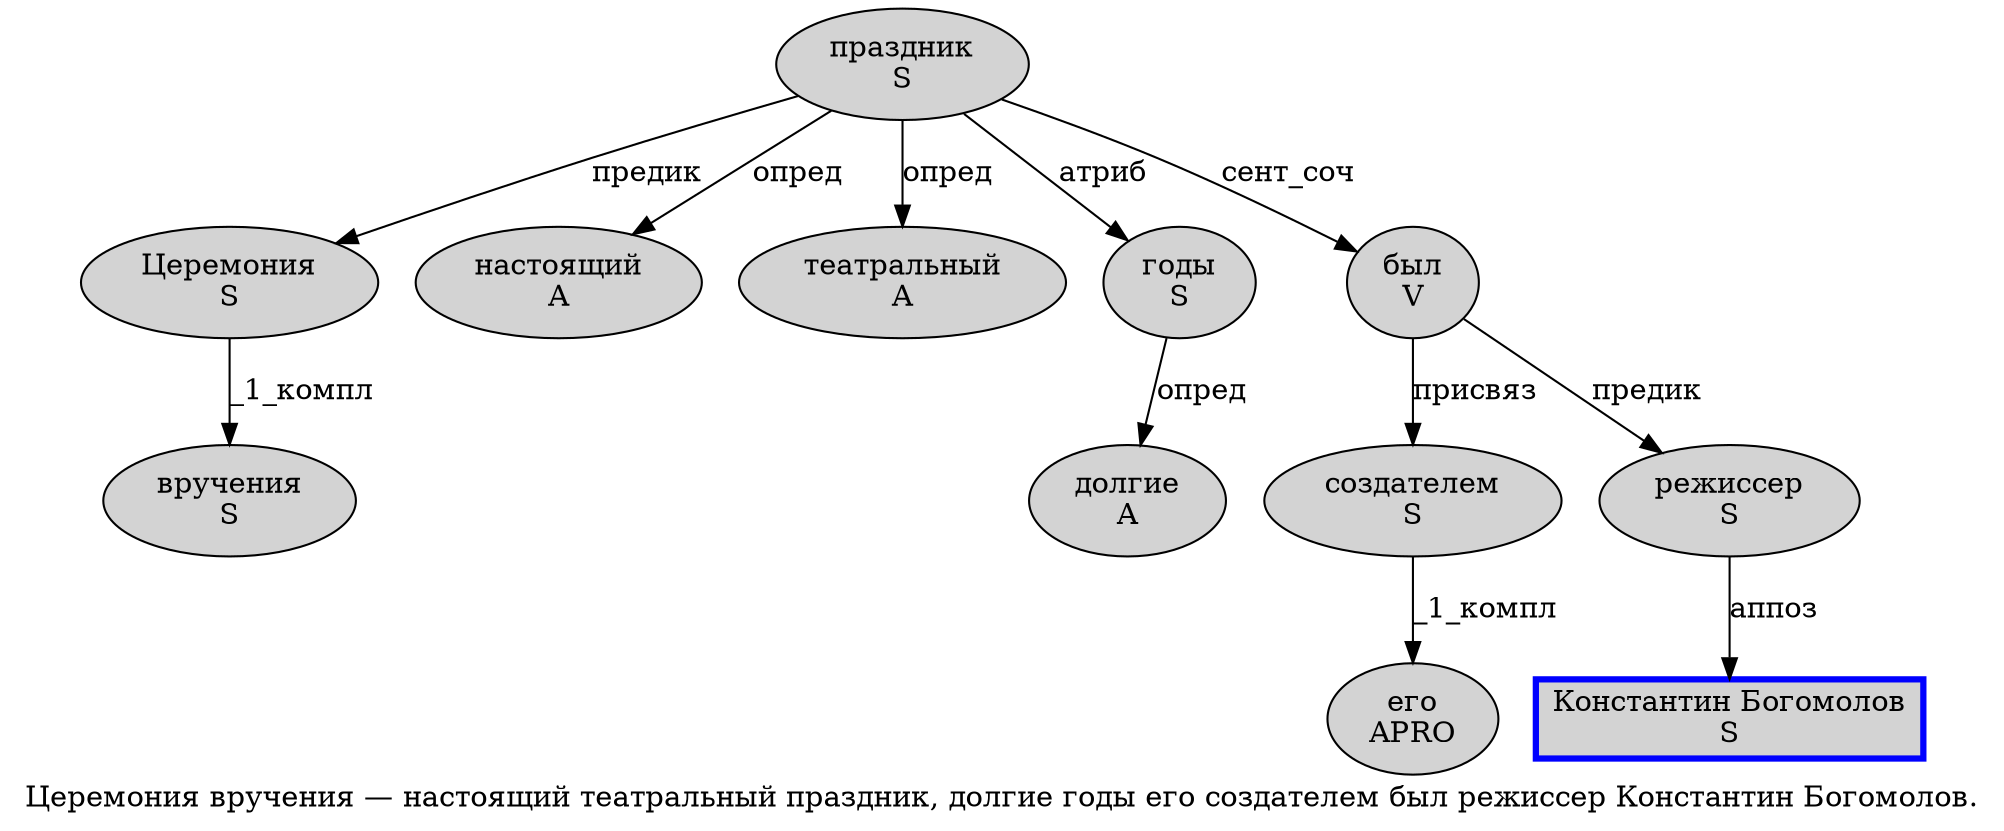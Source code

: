 digraph SENTENCE_1011 {
	graph [label="Церемония вручения — настоящий театральный праздник, долгие годы его создателем был режиссер Константин Богомолов."]
	node [style=filled]
		0 [label="Церемония
S" color="" fillcolor=lightgray penwidth=1 shape=ellipse]
		1 [label="вручения
S" color="" fillcolor=lightgray penwidth=1 shape=ellipse]
		3 [label="настоящий
A" color="" fillcolor=lightgray penwidth=1 shape=ellipse]
		4 [label="театральный
A" color="" fillcolor=lightgray penwidth=1 shape=ellipse]
		5 [label="праздник
S" color="" fillcolor=lightgray penwidth=1 shape=ellipse]
		7 [label="долгие
A" color="" fillcolor=lightgray penwidth=1 shape=ellipse]
		8 [label="годы
S" color="" fillcolor=lightgray penwidth=1 shape=ellipse]
		9 [label="его
APRO" color="" fillcolor=lightgray penwidth=1 shape=ellipse]
		10 [label="создателем
S" color="" fillcolor=lightgray penwidth=1 shape=ellipse]
		11 [label="был
V" color="" fillcolor=lightgray penwidth=1 shape=ellipse]
		12 [label="режиссер
S" color="" fillcolor=lightgray penwidth=1 shape=ellipse]
		13 [label="Константин Богомолов
S" color=blue fillcolor=lightgray penwidth=3 shape=box]
			0 -> 1 [label="_1_компл"]
			10 -> 9 [label="_1_компл"]
			12 -> 13 [label="аппоз"]
			11 -> 10 [label="присвяз"]
			11 -> 12 [label="предик"]
			5 -> 0 [label="предик"]
			5 -> 3 [label="опред"]
			5 -> 4 [label="опред"]
			5 -> 8 [label="атриб"]
			5 -> 11 [label="сент_соч"]
			8 -> 7 [label="опред"]
}